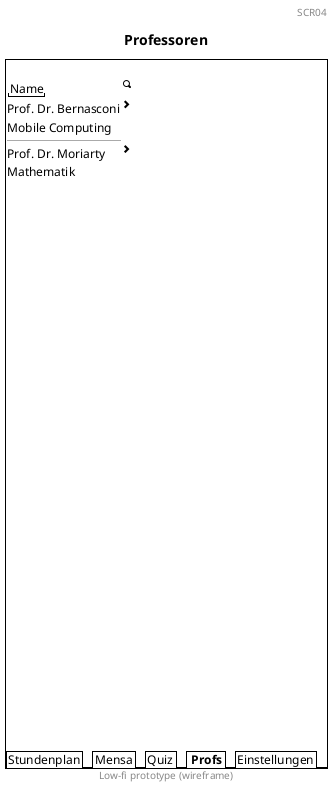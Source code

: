 @startsalt
title Professoren
header SCR04
footer Low-fi prototype (wireframe)
{+
{
    .
    "Name" | <&magnifying-glass>
    Prof. Dr. Bernasconi | <&chevron-right>
    Mobile Computing | .
    ----
    Prof. Dr. Moriarty | <&chevron-right>
    Mathematik | .
    .
    .
    .
    .
    .
    .
    .
    .
    .
    .
    .
    .
    .
    .
    .
    .
    .
    .
    .
    .
    .
    .
    .
    .
    .
    .
    .
    .
    .
    .
    .    
}
{/ Stundenplan | Mensa | Quiz | <b> Profs | Einstellungen }
}

@endsalt

